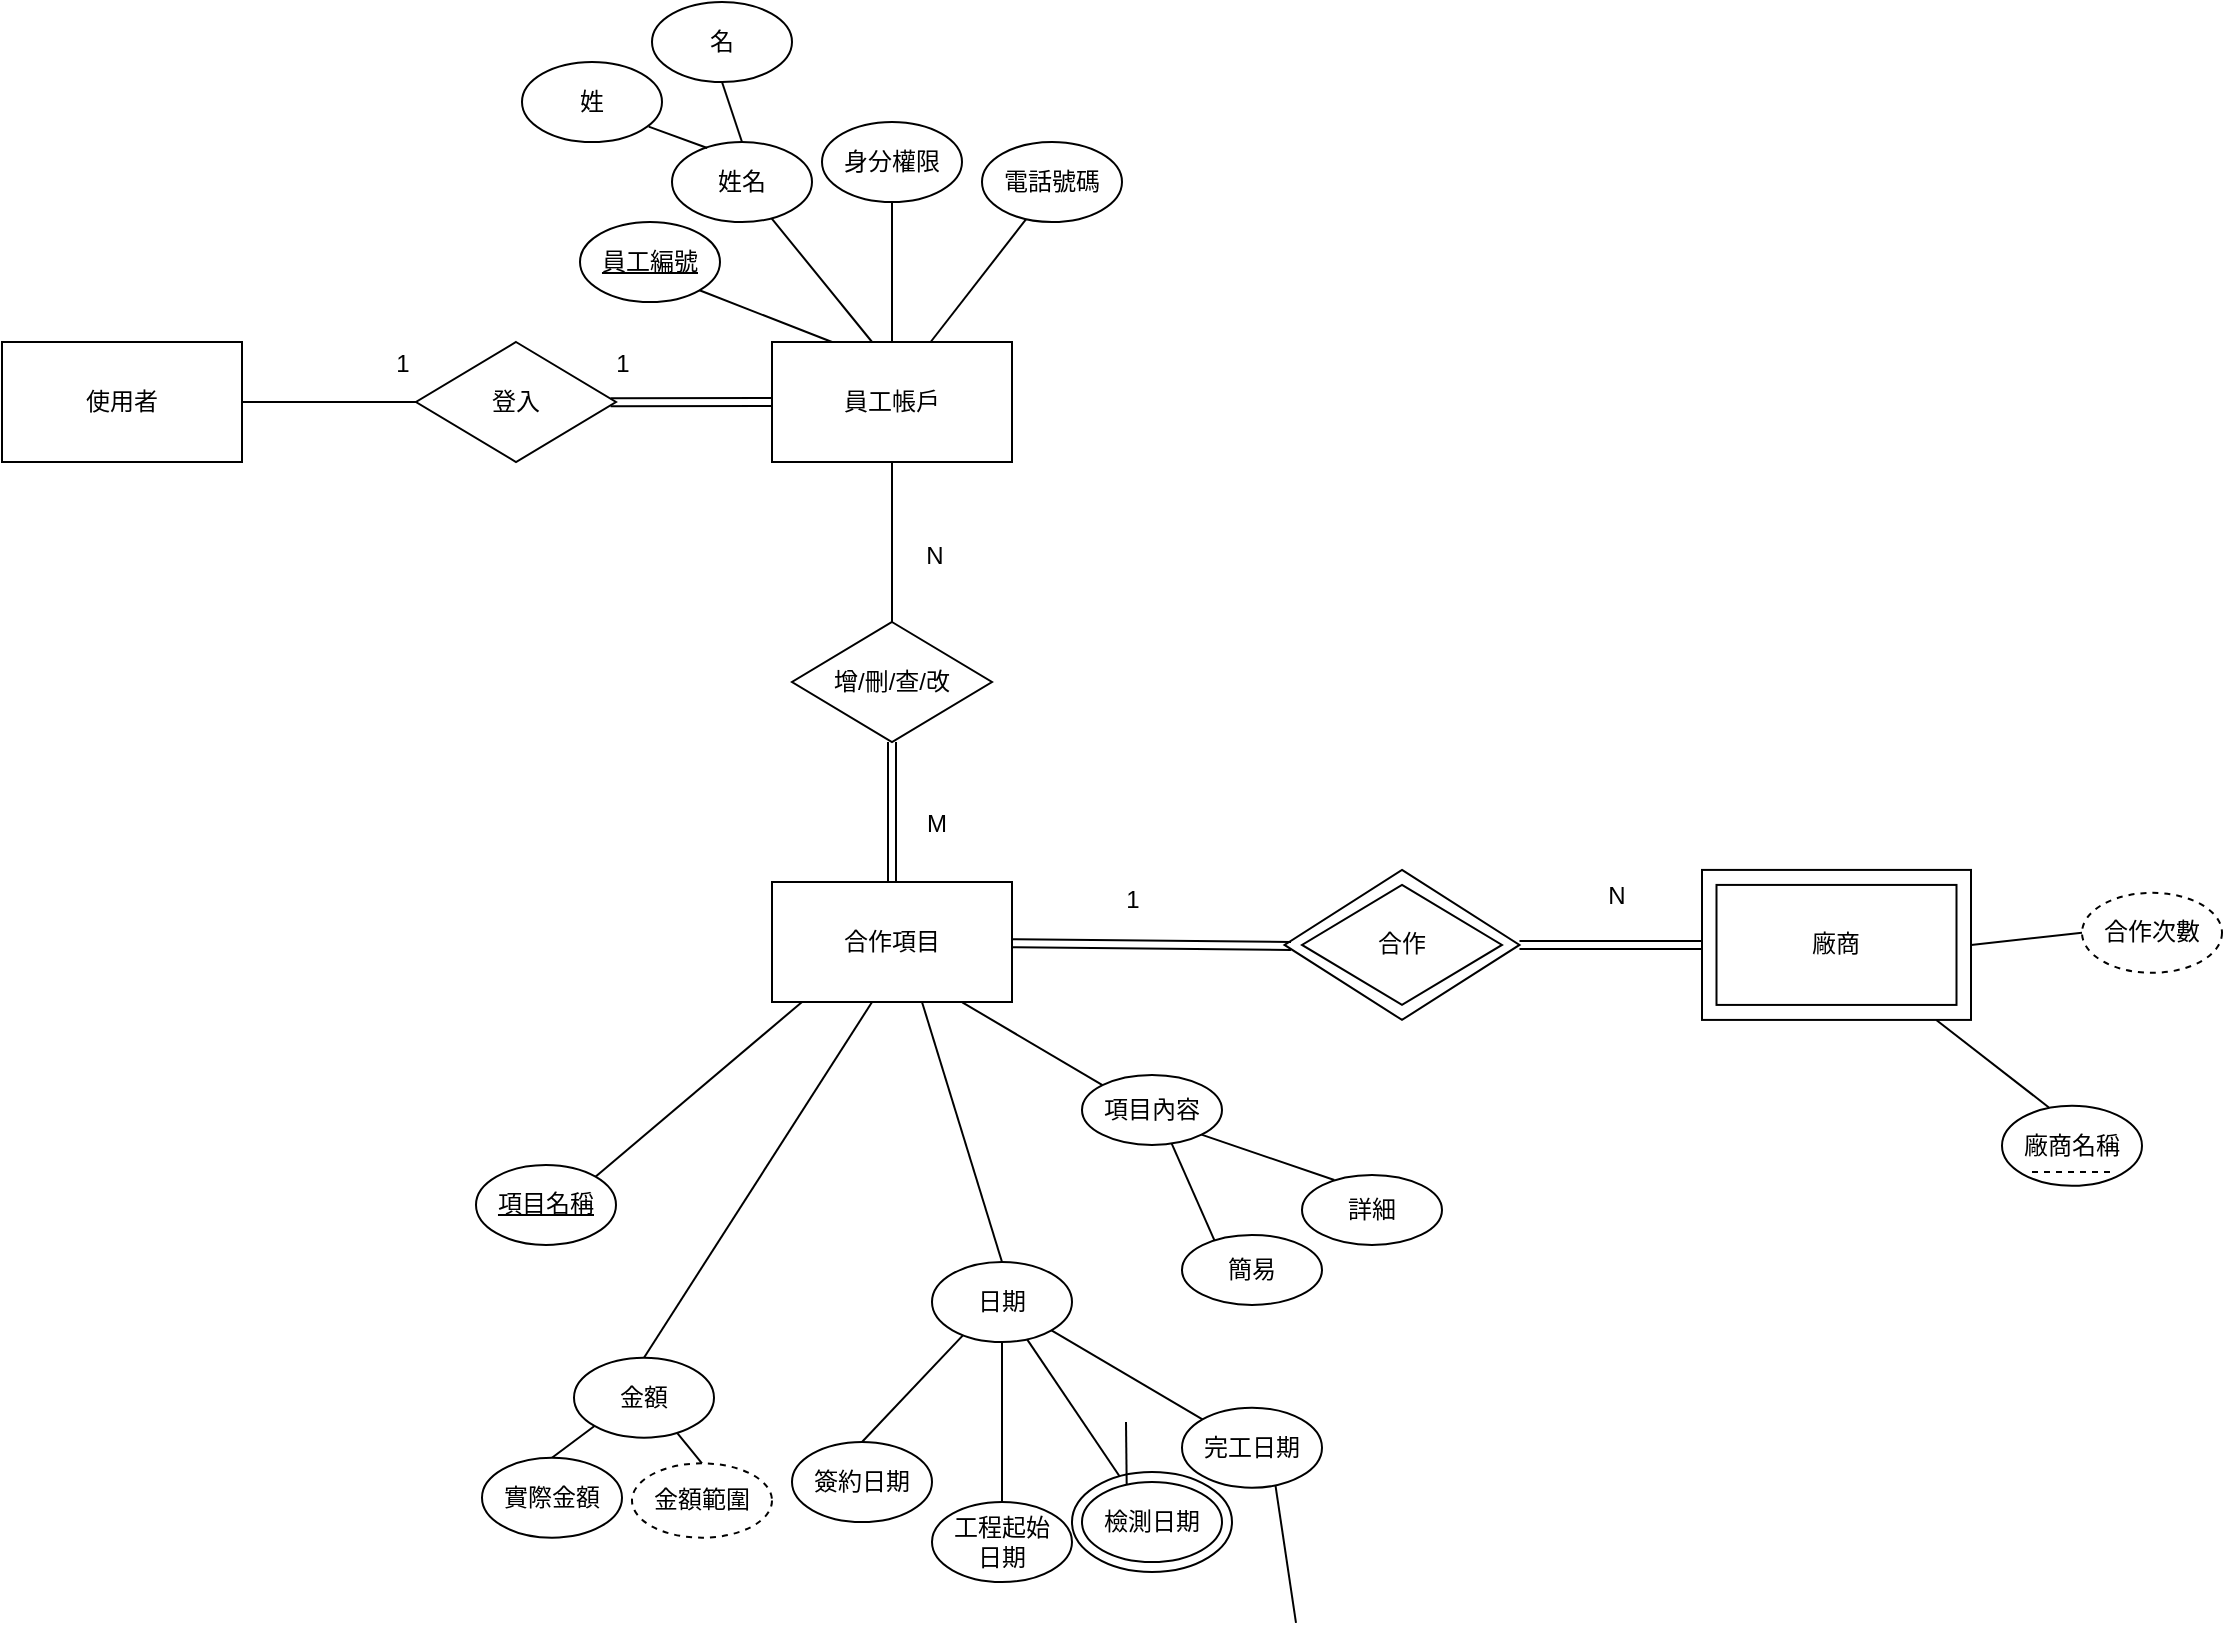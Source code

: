 <mxfile version="12.9.4" type="device"><diagram id="eY27wLLar-mk-YJQHNGU" name="Page-1"><mxGraphModel dx="1422" dy="713" grid="1" gridSize="10" guides="1" tooltips="1" connect="1" arrows="1" fold="1" page="1" pageScale="1" pageWidth="827" pageHeight="1169" math="0" shadow="0"><root><mxCell id="0"/><mxCell id="1" parent="0"/><mxCell id="tOTIuKzNWnB9P1It7MxZ-4" value="員工帳戶" style="rounded=0;whiteSpace=wrap;html=1;" parent="1" vertex="1"><mxGeometry x="425" y="210" width="120" height="60" as="geometry"/></mxCell><mxCell id="tOTIuKzNWnB9P1It7MxZ-20" value="" style="endArrow=none;html=1;exitX=0.5;exitY=0;exitDx=0;exitDy=0;entryX=0.542;entryY=1;entryDx=0;entryDy=0;entryPerimeter=0;" parent="1" source="tOTIuKzNWnB9P1It7MxZ-38" edge="1"><mxGeometry width="50" height="50" relative="1" as="geometry"><mxPoint x="445" y="690" as="sourcePoint"/><mxPoint x="475.04" y="540" as="targetPoint"/></mxGeometry></mxCell><mxCell id="tOTIuKzNWnB9P1It7MxZ-22" value="" style="endArrow=none;html=1;entryX=0.75;entryY=1;entryDx=0;entryDy=0;exitX=0.5;exitY=0;exitDx=0;exitDy=0;" parent="1" source="tOTIuKzNWnB9P1It7MxZ-42" edge="1"><mxGeometry width="50" height="50" relative="1" as="geometry"><mxPoint x="580" y="700" as="sourcePoint"/><mxPoint x="500" y="540" as="targetPoint"/></mxGeometry></mxCell><mxCell id="tOTIuKzNWnB9P1It7MxZ-23" value="" style="endArrow=none;html=1;exitX=0;exitY=0;exitDx=0;exitDy=0;entryX=0.918;entryY=1.003;entryDx=0;entryDy=0;entryPerimeter=0;" parent="1" source="tOTIuKzNWnB9P1It7MxZ-98" edge="1"><mxGeometry width="50" height="50" relative="1" as="geometry"><mxPoint x="627.43" y="652.16" as="sourcePoint"/><mxPoint x="520.16" y="540.18" as="targetPoint"/></mxGeometry></mxCell><mxCell id="tOTIuKzNWnB9P1It7MxZ-24" value="" style="endArrow=none;html=1;entryX=0.25;entryY=1;entryDx=0;entryDy=0;exitX=1;exitY=0;exitDx=0;exitDy=0;" parent="1" source="tOTIuKzNWnB9P1It7MxZ-39" edge="1"><mxGeometry width="50" height="50" relative="1" as="geometry"><mxPoint x="334.678" y="645.817" as="sourcePoint"/><mxPoint x="440" y="540" as="targetPoint"/></mxGeometry></mxCell><mxCell id="tOTIuKzNWnB9P1It7MxZ-38" value="金額" style="ellipse;whiteSpace=wrap;html=1;" parent="1" vertex="1"><mxGeometry x="326" y="717.84" width="70" height="40" as="geometry"/></mxCell><mxCell id="tOTIuKzNWnB9P1It7MxZ-39" value="&lt;u&gt;項目名稱&lt;/u&gt;" style="ellipse;whiteSpace=wrap;html=1;" parent="1" vertex="1"><mxGeometry x="277" y="621.46" width="70" height="40" as="geometry"/></mxCell><mxCell id="tOTIuKzNWnB9P1It7MxZ-40" value="" style="endArrow=none;html=1;entryX=0.224;entryY=0.911;entryDx=0;entryDy=0;exitX=0.5;exitY=0;exitDx=0;exitDy=0;entryPerimeter=0;" parent="1" source="tOTIuKzNWnB9P1It7MxZ-41" target="tOTIuKzNWnB9P1It7MxZ-42" edge="1"><mxGeometry width="50" height="50" relative="1" as="geometry"><mxPoint x="530" y="750" as="sourcePoint"/><mxPoint x="585.92" y="708.64" as="targetPoint"/></mxGeometry></mxCell><mxCell id="tOTIuKzNWnB9P1It7MxZ-41" value="簽約日期" style="ellipse;whiteSpace=wrap;html=1;" parent="1" vertex="1"><mxGeometry x="435" y="760" width="70" height="40" as="geometry"/></mxCell><mxCell id="tOTIuKzNWnB9P1It7MxZ-42" value="日期" style="ellipse;whiteSpace=wrap;html=1;" parent="1" vertex="1"><mxGeometry x="505" y="670" width="70" height="40" as="geometry"/></mxCell><mxCell id="tOTIuKzNWnB9P1It7MxZ-44" value="" style="endArrow=none;html=1;exitX=0.5;exitY=0;exitDx=0;exitDy=0;entryX=0.5;entryY=1;entryDx=0;entryDy=0;" parent="1" source="tOTIuKzNWnB9P1It7MxZ-45" target="tOTIuKzNWnB9P1It7MxZ-42" edge="1"><mxGeometry width="50" height="50" relative="1" as="geometry"><mxPoint x="610" y="750" as="sourcePoint"/><mxPoint x="575" y="710" as="targetPoint"/></mxGeometry></mxCell><mxCell id="tOTIuKzNWnB9P1It7MxZ-45" value="工程起始&lt;br&gt;日期" style="ellipse;whiteSpace=wrap;html=1;" parent="1" vertex="1"><mxGeometry x="505" y="790" width="70" height="40" as="geometry"/></mxCell><mxCell id="tOTIuKzNWnB9P1It7MxZ-46" value="" style="endArrow=none;html=1;exitX=0.296;exitY=0.04;exitDx=0;exitDy=0;exitPerimeter=0;" parent="1" source="TXonIhqj7dGOGKzH5SiL-3" target="tOTIuKzNWnB9P1It7MxZ-42" edge="1"><mxGeometry width="50" height="50" relative="1" as="geometry"><mxPoint x="680" y="700" as="sourcePoint"/><mxPoint x="725" y="660" as="targetPoint"/></mxGeometry></mxCell><mxCell id="tOTIuKzNWnB9P1It7MxZ-48" value="" style="endArrow=none;html=1;exitX=0.5;exitY=0;exitDx=0;exitDy=0;" parent="1" target="tOTIuKzNWnB9P1It7MxZ-37" edge="1"><mxGeometry width="50" height="50" relative="1" as="geometry"><mxPoint x="602" y="750" as="sourcePoint"/><mxPoint x="602.44" y="790" as="targetPoint"/></mxGeometry></mxCell><mxCell id="tOTIuKzNWnB9P1It7MxZ-50" value="" style="endArrow=none;html=1;exitX=0.5;exitY=0;exitDx=0;exitDy=0;entryX=0.5;entryY=1;entryDx=0;entryDy=0;" parent="1" source="tOTIuKzNWnB9P1It7MxZ-51" edge="1"><mxGeometry width="50" height="50" relative="1" as="geometry"><mxPoint x="687" y="850.43" as="sourcePoint"/><mxPoint x="672" y="750" as="targetPoint"/></mxGeometry></mxCell><mxCell id="tOTIuKzNWnB9P1It7MxZ-56" value="&lt;u&gt;員工編號&lt;/u&gt;" style="ellipse;whiteSpace=wrap;html=1;" parent="1" vertex="1"><mxGeometry x="329" y="150" width="70" height="40" as="geometry"/></mxCell><mxCell id="tOTIuKzNWnB9P1It7MxZ-57" value="" style="endArrow=none;html=1;exitX=0.25;exitY=0;exitDx=0;exitDy=0;entryX=1;entryY=1;entryDx=0;entryDy=0;" parent="1" source="tOTIuKzNWnB9P1It7MxZ-4" target="tOTIuKzNWnB9P1It7MxZ-56" edge="1"><mxGeometry width="50" height="50" relative="1" as="geometry"><mxPoint x="589.58" y="190" as="sourcePoint"/><mxPoint x="589.58" y="100" as="targetPoint"/></mxGeometry></mxCell><mxCell id="tOTIuKzNWnB9P1It7MxZ-58" value="" style="endArrow=none;html=1;entryX=0.707;entryY=0.945;entryDx=0;entryDy=0;exitX=0.417;exitY=0;exitDx=0;exitDy=0;exitPerimeter=0;entryPerimeter=0;" parent="1" source="tOTIuKzNWnB9P1It7MxZ-4" target="3GPqmPjtf76wYC_pyrEs-4" edge="1"><mxGeometry width="50" height="50" relative="1" as="geometry"><mxPoint x="480" y="210" as="sourcePoint"/><mxPoint x="410" y="150" as="targetPoint"/></mxGeometry></mxCell><mxCell id="tOTIuKzNWnB9P1It7MxZ-60" value="" style="endArrow=none;html=1;entryX=0.5;entryY=1;entryDx=0;entryDy=0;exitX=0.5;exitY=0;exitDx=0;exitDy=0;" parent="1" source="tOTIuKzNWnB9P1It7MxZ-4" target="3GPqmPjtf76wYC_pyrEs-3" edge="1"><mxGeometry width="50" height="50" relative="1" as="geometry"><mxPoint x="490" y="210" as="sourcePoint"/><mxPoint x="485" y="140" as="targetPoint"/></mxGeometry></mxCell><mxCell id="tOTIuKzNWnB9P1It7MxZ-68" value="" style="endArrow=none;html=1;entryX=1;entryY=1;entryDx=0;entryDy=0;exitX=0;exitY=0;exitDx=0;exitDy=0;" parent="1" source="tOTIuKzNWnB9P1It7MxZ-69" target="tOTIuKzNWnB9P1It7MxZ-42" edge="1"><mxGeometry width="50" height="50" relative="1" as="geometry"><mxPoint x="685" y="740.86" as="sourcePoint"/><mxPoint x="705.251" y="695.002" as="targetPoint"/></mxGeometry></mxCell><mxCell id="tOTIuKzNWnB9P1It7MxZ-69" value="完工日期" style="ellipse;whiteSpace=wrap;html=1;" parent="1" vertex="1"><mxGeometry x="630" y="742.84" width="70" height="40" as="geometry"/></mxCell><mxCell id="tOTIuKzNWnB9P1It7MxZ-72" value="" style="endArrow=none;html=1;exitX=0.5;exitY=0;exitDx=0;exitDy=0;entryX=0;entryY=1;entryDx=0;entryDy=0;" parent="1" source="tOTIuKzNWnB9P1It7MxZ-73" target="tOTIuKzNWnB9P1It7MxZ-38" edge="1"><mxGeometry width="50" height="50" relative="1" as="geometry"><mxPoint x="346" y="871.11" as="sourcePoint"/><mxPoint x="350" y="767.84" as="targetPoint"/></mxGeometry></mxCell><mxCell id="tOTIuKzNWnB9P1It7MxZ-73" value="實際金額" style="ellipse;whiteSpace=wrap;html=1;" parent="1" vertex="1"><mxGeometry x="280" y="767.84" width="70" height="40" as="geometry"/></mxCell><mxCell id="tOTIuKzNWnB9P1It7MxZ-74" value="" style="endArrow=none;html=1;exitX=0.5;exitY=0;exitDx=0;exitDy=0;entryX=0.738;entryY=0.942;entryDx=0;entryDy=0;entryPerimeter=0;" parent="1" source="tOTIuKzNWnB9P1It7MxZ-75" target="tOTIuKzNWnB9P1It7MxZ-38" edge="1"><mxGeometry width="50" height="50" relative="1" as="geometry"><mxPoint x="416" y="881.11" as="sourcePoint"/><mxPoint x="367.31" y="756.16" as="targetPoint"/></mxGeometry></mxCell><mxCell id="tOTIuKzNWnB9P1It7MxZ-75" value="金額範圍" style="ellipse;whiteSpace=wrap;html=1;dashed=1;" parent="1" vertex="1"><mxGeometry x="355" y="770.68" width="70" height="37.16" as="geometry"/></mxCell><mxCell id="tOTIuKzNWnB9P1It7MxZ-81" value="" style="endArrow=none;html=1;entryX=1;entryY=1;entryDx=0;entryDy=0;exitX=0.231;exitY=0.073;exitDx=0;exitDy=0;exitPerimeter=0;" parent="1" source="tOTIuKzNWnB9P1It7MxZ-82" target="tOTIuKzNWnB9P1It7MxZ-98" edge="1"><mxGeometry width="50" height="50" relative="1" as="geometry"><mxPoint x="749.678" y="597.277" as="sourcePoint"/><mxPoint x="515" y="481.46" as="targetPoint"/></mxGeometry></mxCell><mxCell id="tOTIuKzNWnB9P1It7MxZ-82" value="詳細" style="ellipse;whiteSpace=wrap;html=1;" parent="1" vertex="1"><mxGeometry x="690" y="626.46" width="70" height="35" as="geometry"/></mxCell><mxCell id="tOTIuKzNWnB9P1It7MxZ-91" value="使用者" style="rounded=0;whiteSpace=wrap;html=1;" parent="1" vertex="1"><mxGeometry x="40" y="210" width="120" height="60" as="geometry"/></mxCell><mxCell id="tOTIuKzNWnB9P1It7MxZ-92" value="登入" style="rhombus;whiteSpace=wrap;html=1;" parent="1" vertex="1"><mxGeometry x="247" y="210" width="100" height="60" as="geometry"/></mxCell><mxCell id="tOTIuKzNWnB9P1It7MxZ-93" value="" style="shape=link;html=1;exitX=0.973;exitY=0.503;exitDx=0;exitDy=0;entryX=0;entryY=0.5;entryDx=0;entryDy=0;exitPerimeter=0;" parent="1" source="tOTIuKzNWnB9P1It7MxZ-92" target="tOTIuKzNWnB9P1It7MxZ-4" edge="1"><mxGeometry width="50" height="50" relative="1" as="geometry"><mxPoint x="329.03" y="240" as="sourcePoint"/><mxPoint x="380.97" y="304.98" as="targetPoint"/></mxGeometry></mxCell><mxCell id="tOTIuKzNWnB9P1It7MxZ-95" value="1" style="text;html=1;align=center;verticalAlign=middle;resizable=0;points=[];labelBackgroundColor=#ffffff;" parent="1" vertex="1" connectable="0"><mxGeometry x="252.997" y="220.004" as="geometry"><mxPoint x="-13.55" y="1.12" as="offset"/></mxGeometry></mxCell><mxCell id="tOTIuKzNWnB9P1It7MxZ-96" value="1" style="text;html=1;align=center;verticalAlign=middle;resizable=0;points=[];labelBackgroundColor=#ffffff;" parent="1" vertex="1" connectable="0"><mxGeometry x="362.997" y="220.004" as="geometry"><mxPoint x="-13.55" y="1.12" as="offset"/></mxGeometry></mxCell><mxCell id="tOTIuKzNWnB9P1It7MxZ-98" value="項目內容" style="ellipse;whiteSpace=wrap;html=1;" parent="1" vertex="1"><mxGeometry x="580" y="576.46" width="70" height="35" as="geometry"/></mxCell><mxCell id="tOTIuKzNWnB9P1It7MxZ-8" value="合作項目" style="rounded=0;whiteSpace=wrap;html=1;" parent="1" vertex="1"><mxGeometry x="425" y="480" width="120" height="60" as="geometry"/></mxCell><mxCell id="3GPqmPjtf76wYC_pyrEs-1" value="" style="endArrow=none;html=1;entryX=0.64;entryY=0.979;entryDx=0;entryDy=0;exitX=0.231;exitY=0.073;exitDx=0;exitDy=0;exitPerimeter=0;entryPerimeter=0;" parent="1" source="3GPqmPjtf76wYC_pyrEs-2" target="tOTIuKzNWnB9P1It7MxZ-98" edge="1"><mxGeometry width="50" height="50" relative="1" as="geometry"><mxPoint x="719.758" y="602.487" as="sourcePoint"/><mxPoint x="609.999" y="611.459" as="targetPoint"/></mxGeometry></mxCell><mxCell id="3GPqmPjtf76wYC_pyrEs-2" value="簡易" style="ellipse;whiteSpace=wrap;html=1;" parent="1" vertex="1"><mxGeometry x="630" y="656.46" width="70" height="35" as="geometry"/></mxCell><mxCell id="3GPqmPjtf76wYC_pyrEs-3" value="身分權限" style="ellipse;whiteSpace=wrap;html=1;" parent="1" vertex="1"><mxGeometry x="450" y="100" width="70" height="40" as="geometry"/></mxCell><mxCell id="3GPqmPjtf76wYC_pyrEs-4" value="姓名" style="ellipse;whiteSpace=wrap;html=1;" parent="1" vertex="1"><mxGeometry x="375" y="110" width="70" height="40" as="geometry"/></mxCell><mxCell id="3GPqmPjtf76wYC_pyrEs-7" value="" style="endArrow=none;html=1;entryX=0.314;entryY=0.967;entryDx=0;entryDy=0;exitX=0.661;exitY=0;exitDx=0;exitDy=0;exitPerimeter=0;entryPerimeter=0;" parent="1" source="tOTIuKzNWnB9P1It7MxZ-4" target="3GPqmPjtf76wYC_pyrEs-8" edge="1"><mxGeometry width="50" height="50" relative="1" as="geometry"><mxPoint x="495" y="220" as="sourcePoint"/><mxPoint x="495" y="150" as="targetPoint"/></mxGeometry></mxCell><mxCell id="3GPqmPjtf76wYC_pyrEs-8" value="電話號碼" style="ellipse;whiteSpace=wrap;html=1;" parent="1" vertex="1"><mxGeometry x="530" y="110" width="70" height="40" as="geometry"/></mxCell><mxCell id="3GPqmPjtf76wYC_pyrEs-11" value="姓" style="ellipse;whiteSpace=wrap;html=1;" parent="1" vertex="1"><mxGeometry x="300" y="70" width="70" height="40" as="geometry"/></mxCell><mxCell id="3GPqmPjtf76wYC_pyrEs-12" value="" style="endArrow=none;html=1;entryX=0.905;entryY=0.808;entryDx=0;entryDy=0;exitX=0.252;exitY=0.075;exitDx=0;exitDy=0;exitPerimeter=0;entryPerimeter=0;" parent="1" source="3GPqmPjtf76wYC_pyrEs-4" target="3GPqmPjtf76wYC_pyrEs-11" edge="1"><mxGeometry width="50" height="50" relative="1" as="geometry"><mxPoint x="412.04" y="150" as="sourcePoint"/><mxPoint x="347" y="90" as="targetPoint"/></mxGeometry></mxCell><mxCell id="3GPqmPjtf76wYC_pyrEs-13" value="名" style="ellipse;whiteSpace=wrap;html=1;" parent="1" vertex="1"><mxGeometry x="365" y="40" width="70" height="40" as="geometry"/></mxCell><mxCell id="3GPqmPjtf76wYC_pyrEs-14" value="" style="endArrow=none;html=1;entryX=0.5;entryY=1;entryDx=0;entryDy=0;exitX=0.5;exitY=0;exitDx=0;exitDy=0;" parent="1" source="3GPqmPjtf76wYC_pyrEs-4" target="3GPqmPjtf76wYC_pyrEs-13" edge="1"><mxGeometry width="50" height="50" relative="1" as="geometry"><mxPoint x="462.64" y="100" as="sourcePoint"/><mxPoint x="417" y="77" as="targetPoint"/></mxGeometry></mxCell><mxCell id="TXonIhqj7dGOGKzH5SiL-1" value="廠商" style="rounded=0;whiteSpace=wrap;html=1;" vertex="1" parent="1"><mxGeometry x="897.25" y="481.46" width="120" height="60" as="geometry"/></mxCell><mxCell id="TXonIhqj7dGOGKzH5SiL-2" value="增/刪/查/改" style="rhombus;whiteSpace=wrap;html=1;" vertex="1" parent="1"><mxGeometry x="435" y="350" width="100" height="60" as="geometry"/></mxCell><mxCell id="TXonIhqj7dGOGKzH5SiL-4" value="" style="group" vertex="1" connectable="0" parent="1"><mxGeometry x="575" y="775" width="80" height="50" as="geometry"/></mxCell><mxCell id="TXonIhqj7dGOGKzH5SiL-3" value="" style="ellipse;whiteSpace=wrap;html=1;gradientColor=#ffffff;fillColor=none;" vertex="1" parent="TXonIhqj7dGOGKzH5SiL-4"><mxGeometry width="80" height="50" as="geometry"/></mxCell><mxCell id="tOTIuKzNWnB9P1It7MxZ-47" value="檢測日期" style="ellipse;whiteSpace=wrap;html=1;" parent="TXonIhqj7dGOGKzH5SiL-4" vertex="1"><mxGeometry x="5" y="5" width="70" height="40" as="geometry"/></mxCell><mxCell id="TXonIhqj7dGOGKzH5SiL-5" value="" style="rounded=0;whiteSpace=wrap;html=1;fillColor=none;" vertex="1" parent="1"><mxGeometry x="890" y="473.96" width="134.5" height="75" as="geometry"/></mxCell><mxCell id="TXonIhqj7dGOGKzH5SiL-8" value="" style="endArrow=none;html=1;exitX=0.335;exitY=0.021;exitDx=0;exitDy=0;entryX=0.871;entryY=0.986;entryDx=0;entryDy=0;entryPerimeter=0;exitPerimeter=0;" edge="1" parent="1" source="TXonIhqj7dGOGKzH5SiL-7"><mxGeometry width="50" height="50" relative="1" as="geometry"><mxPoint x="1153.25" y="545.42" as="sourcePoint"/><mxPoint x="1007.149" y="548.96" as="targetPoint"/></mxGeometry></mxCell><mxCell id="TXonIhqj7dGOGKzH5SiL-9" value="合作次數" style="ellipse;whiteSpace=wrap;html=1;dashed=1;" vertex="1" parent="1"><mxGeometry x="1080" y="485.42" width="70" height="40" as="geometry"/></mxCell><mxCell id="TXonIhqj7dGOGKzH5SiL-10" value="" style="endArrow=none;html=1;exitX=0;exitY=0.5;exitDx=0;exitDy=0;entryX=1;entryY=0.5;entryDx=0;entryDy=0;" edge="1" parent="1" source="TXonIhqj7dGOGKzH5SiL-9" target="TXonIhqj7dGOGKzH5SiL-5"><mxGeometry width="50" height="50" relative="1" as="geometry"><mxPoint x="1172.25" y="443.78" as="sourcePoint"/><mxPoint x="1109.26" y="481.46" as="targetPoint"/></mxGeometry></mxCell><mxCell id="TXonIhqj7dGOGKzH5SiL-15" value="" style="shape=link;html=1;exitX=0.5;exitY=1;exitDx=0;exitDy=0;" edge="1" parent="1" source="TXonIhqj7dGOGKzH5SiL-2"><mxGeometry width="50" height="50" relative="1" as="geometry"><mxPoint x="485" y="420" as="sourcePoint"/><mxPoint x="485" y="480" as="targetPoint"/></mxGeometry></mxCell><mxCell id="TXonIhqj7dGOGKzH5SiL-16" value="" style="endArrow=none;html=1;entryX=0.5;entryY=1;entryDx=0;entryDy=0;exitX=0.5;exitY=0;exitDx=0;exitDy=0;" edge="1" parent="1" source="TXonIhqj7dGOGKzH5SiL-2" target="tOTIuKzNWnB9P1It7MxZ-4"><mxGeometry width="50" height="50" relative="1" as="geometry"><mxPoint x="495" y="220" as="sourcePoint"/><mxPoint x="495" y="150" as="targetPoint"/></mxGeometry></mxCell><mxCell id="TXonIhqj7dGOGKzH5SiL-18" value="" style="group" vertex="1" connectable="0" parent="1"><mxGeometry x="1040" y="591.88" width="70" height="40" as="geometry"/></mxCell><mxCell id="TXonIhqj7dGOGKzH5SiL-7" value="廠商名稱" style="ellipse;whiteSpace=wrap;html=1;" vertex="1" parent="TXonIhqj7dGOGKzH5SiL-18"><mxGeometry width="70" height="40" as="geometry"/></mxCell><mxCell id="TXonIhqj7dGOGKzH5SiL-12" value="" style="endArrow=none;dashed=1;html=1;" edge="1" parent="TXonIhqj7dGOGKzH5SiL-18"><mxGeometry width="50" height="50" relative="1" as="geometry"><mxPoint x="15" y="33.12" as="sourcePoint"/><mxPoint x="55" y="33.12" as="targetPoint"/></mxGeometry></mxCell><mxCell id="TXonIhqj7dGOGKzH5SiL-25" value="" style="endArrow=none;html=1;entryX=0;entryY=0.5;entryDx=0;entryDy=0;exitX=1;exitY=0.5;exitDx=0;exitDy=0;" edge="1" parent="1" source="tOTIuKzNWnB9P1It7MxZ-91" target="tOTIuKzNWnB9P1It7MxZ-92"><mxGeometry width="50" height="50" relative="1" as="geometry"><mxPoint x="495" y="360.0" as="sourcePoint"/><mxPoint x="495" y="280.0" as="targetPoint"/></mxGeometry></mxCell><mxCell id="TXonIhqj7dGOGKzH5SiL-28" value="" style="group" vertex="1" connectable="0" parent="1"><mxGeometry x="681.25" y="473.96" width="117.5" height="75" as="geometry"/></mxCell><mxCell id="TXonIhqj7dGOGKzH5SiL-27" value="" style="rhombus;whiteSpace=wrap;html=1;fillColor=none;" vertex="1" parent="TXonIhqj7dGOGKzH5SiL-28"><mxGeometry width="117.5" height="75" as="geometry"/></mxCell><mxCell id="TXonIhqj7dGOGKzH5SiL-26" value="合作" style="rhombus;whiteSpace=wrap;html=1;" vertex="1" parent="TXonIhqj7dGOGKzH5SiL-28"><mxGeometry x="8.75" y="7.5" width="100" height="60" as="geometry"/></mxCell><mxCell id="TXonIhqj7dGOGKzH5SiL-29" value="" style="shape=link;html=1;exitX=-0.055;exitY=0.508;exitDx=0;exitDy=0;exitPerimeter=0;" edge="1" parent="1" source="TXonIhqj7dGOGKzH5SiL-26" target="tOTIuKzNWnB9P1It7MxZ-8"><mxGeometry width="50" height="50" relative="1" as="geometry"><mxPoint x="680" y="510" as="sourcePoint"/><mxPoint x="560" y="500" as="targetPoint"/></mxGeometry></mxCell><mxCell id="TXonIhqj7dGOGKzH5SiL-31" value="" style="shape=link;html=1;" edge="1" parent="1" source="TXonIhqj7dGOGKzH5SiL-5" target="TXonIhqj7dGOGKzH5SiL-27"><mxGeometry width="50" height="50" relative="1" as="geometry"><mxPoint x="958" y="511" as="sourcePoint"/><mxPoint x="798.75" y="510.783" as="targetPoint"/></mxGeometry></mxCell><mxCell id="TXonIhqj7dGOGKzH5SiL-32" value="M" style="text;html=1;align=center;verticalAlign=middle;resizable=0;points=[];labelBackgroundColor=#ffffff;" vertex="1" connectable="0" parent="1"><mxGeometry x="519.997" y="450.004" as="geometry"><mxPoint x="-13.55" y="1.12" as="offset"/></mxGeometry></mxCell><mxCell id="TXonIhqj7dGOGKzH5SiL-33" value="N&lt;br&gt;" style="text;html=1;align=center;verticalAlign=middle;resizable=0;points=[];labelBackgroundColor=#ffffff;" vertex="1" connectable="0" parent="1"><mxGeometry x="529.997" y="460.004" as="geometry"><mxPoint x="-24.55" y="-142.88" as="offset"/></mxGeometry></mxCell><mxCell id="TXonIhqj7dGOGKzH5SiL-34" value="N&lt;br&gt;" style="text;html=1;align=center;verticalAlign=middle;resizable=0;points=[];labelBackgroundColor=#ffffff;" vertex="1" connectable="0" parent="1"><mxGeometry x="859.997" y="485.424" as="geometry"><mxPoint x="-13.55" y="1.12" as="offset"/></mxGeometry></mxCell><mxCell id="TXonIhqj7dGOGKzH5SiL-35" value="1" style="text;html=1;align=center;verticalAlign=middle;resizable=0;points=[];labelBackgroundColor=#ffffff;" vertex="1" connectable="0" parent="1"><mxGeometry x="309.997" y="460.004" as="geometry"><mxPoint x="294.45" y="29.12" as="offset"/></mxGeometry></mxCell></root></mxGraphModel></diagram></mxfile>